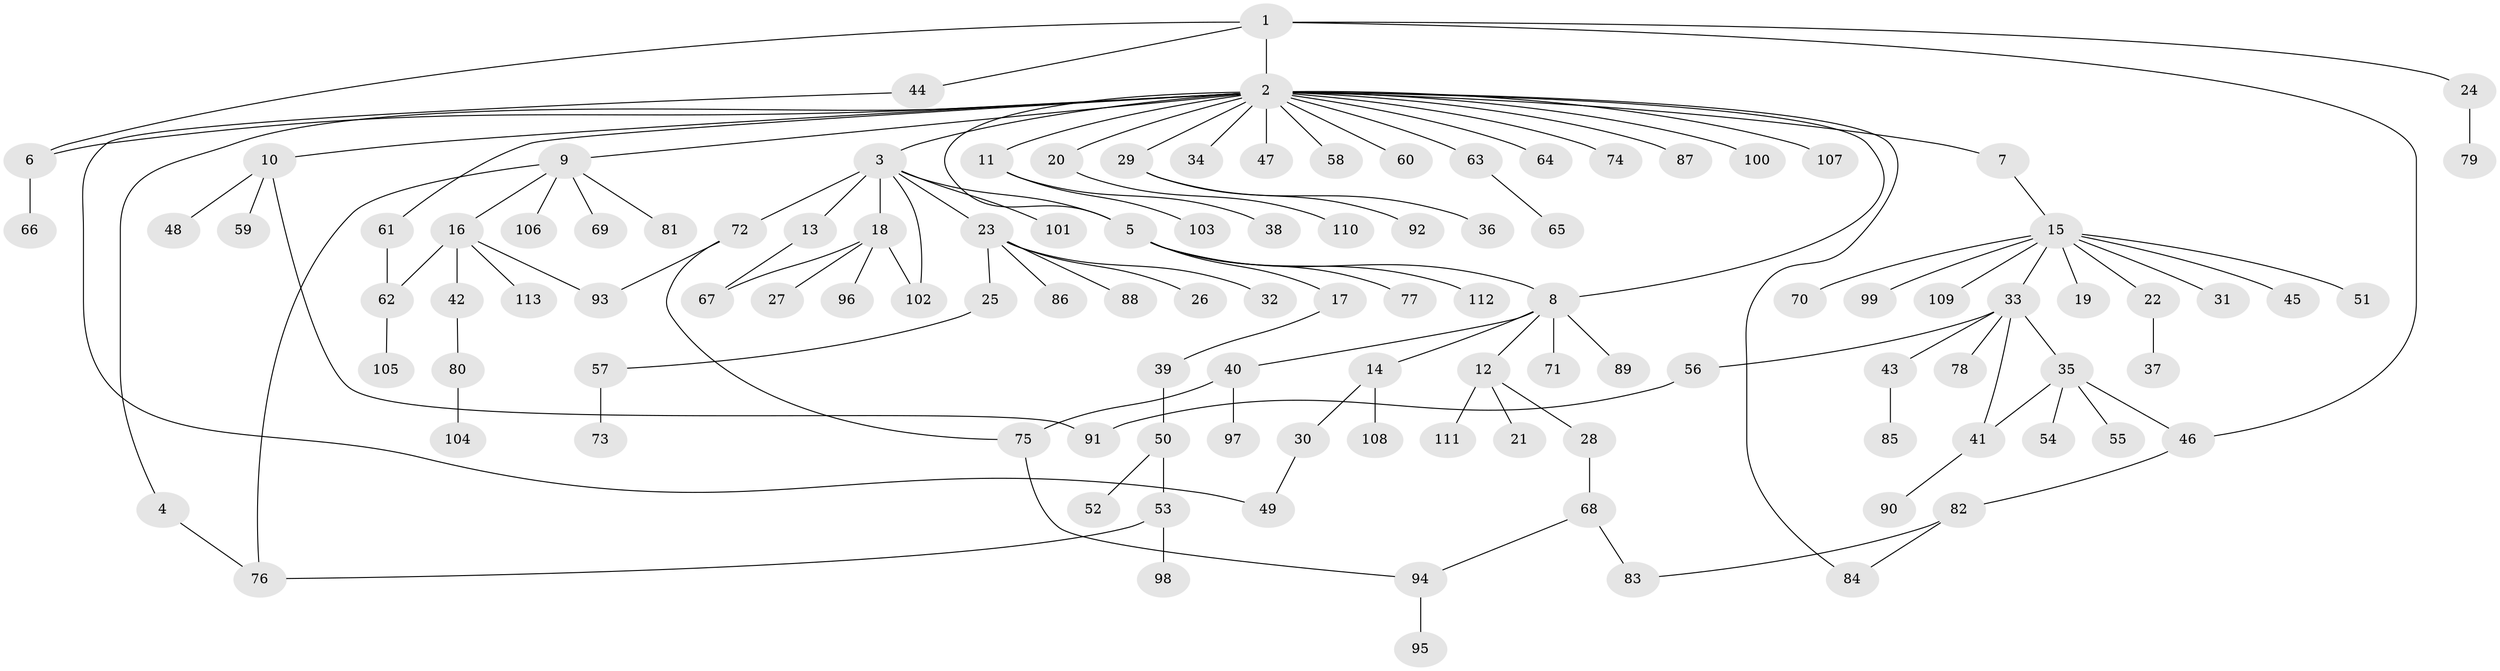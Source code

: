 // Generated by graph-tools (version 1.1) at 2025/26/03/09/25 03:26:01]
// undirected, 113 vertices, 129 edges
graph export_dot {
graph [start="1"]
  node [color=gray90,style=filled];
  1;
  2;
  3;
  4;
  5;
  6;
  7;
  8;
  9;
  10;
  11;
  12;
  13;
  14;
  15;
  16;
  17;
  18;
  19;
  20;
  21;
  22;
  23;
  24;
  25;
  26;
  27;
  28;
  29;
  30;
  31;
  32;
  33;
  34;
  35;
  36;
  37;
  38;
  39;
  40;
  41;
  42;
  43;
  44;
  45;
  46;
  47;
  48;
  49;
  50;
  51;
  52;
  53;
  54;
  55;
  56;
  57;
  58;
  59;
  60;
  61;
  62;
  63;
  64;
  65;
  66;
  67;
  68;
  69;
  70;
  71;
  72;
  73;
  74;
  75;
  76;
  77;
  78;
  79;
  80;
  81;
  82;
  83;
  84;
  85;
  86;
  87;
  88;
  89;
  90;
  91;
  92;
  93;
  94;
  95;
  96;
  97;
  98;
  99;
  100;
  101;
  102;
  103;
  104;
  105;
  106;
  107;
  108;
  109;
  110;
  111;
  112;
  113;
  1 -- 2;
  1 -- 6;
  1 -- 24;
  1 -- 44;
  1 -- 46;
  2 -- 3;
  2 -- 4;
  2 -- 5;
  2 -- 6;
  2 -- 7;
  2 -- 8;
  2 -- 9;
  2 -- 10;
  2 -- 11;
  2 -- 20;
  2 -- 29;
  2 -- 34;
  2 -- 47;
  2 -- 58;
  2 -- 60;
  2 -- 61;
  2 -- 63;
  2 -- 64;
  2 -- 74;
  2 -- 84;
  2 -- 87;
  2 -- 100;
  2 -- 107;
  3 -- 5;
  3 -- 13;
  3 -- 18;
  3 -- 23;
  3 -- 72;
  3 -- 101;
  3 -- 102;
  4 -- 76;
  5 -- 8;
  5 -- 17;
  5 -- 77;
  5 -- 112;
  6 -- 66;
  7 -- 15;
  8 -- 12;
  8 -- 14;
  8 -- 40;
  8 -- 71;
  8 -- 89;
  9 -- 16;
  9 -- 69;
  9 -- 76;
  9 -- 81;
  9 -- 106;
  10 -- 48;
  10 -- 59;
  10 -- 91;
  11 -- 38;
  11 -- 103;
  12 -- 21;
  12 -- 28;
  12 -- 111;
  13 -- 67;
  14 -- 30;
  14 -- 108;
  15 -- 19;
  15 -- 22;
  15 -- 31;
  15 -- 33;
  15 -- 45;
  15 -- 51;
  15 -- 70;
  15 -- 99;
  15 -- 109;
  16 -- 42;
  16 -- 62;
  16 -- 93;
  16 -- 113;
  17 -- 39;
  18 -- 27;
  18 -- 67;
  18 -- 96;
  18 -- 102;
  20 -- 110;
  22 -- 37;
  23 -- 25;
  23 -- 26;
  23 -- 32;
  23 -- 86;
  23 -- 88;
  24 -- 79;
  25 -- 57;
  28 -- 68;
  29 -- 36;
  29 -- 92;
  30 -- 49;
  33 -- 35;
  33 -- 41;
  33 -- 43;
  33 -- 56;
  33 -- 78;
  35 -- 41;
  35 -- 46;
  35 -- 54;
  35 -- 55;
  39 -- 50;
  40 -- 75;
  40 -- 97;
  41 -- 90;
  42 -- 80;
  43 -- 85;
  44 -- 49;
  46 -- 82;
  50 -- 52;
  50 -- 53;
  53 -- 76;
  53 -- 98;
  56 -- 91;
  57 -- 73;
  61 -- 62;
  62 -- 105;
  63 -- 65;
  68 -- 83;
  68 -- 94;
  72 -- 75;
  72 -- 93;
  75 -- 94;
  80 -- 104;
  82 -- 83;
  82 -- 84;
  94 -- 95;
}
